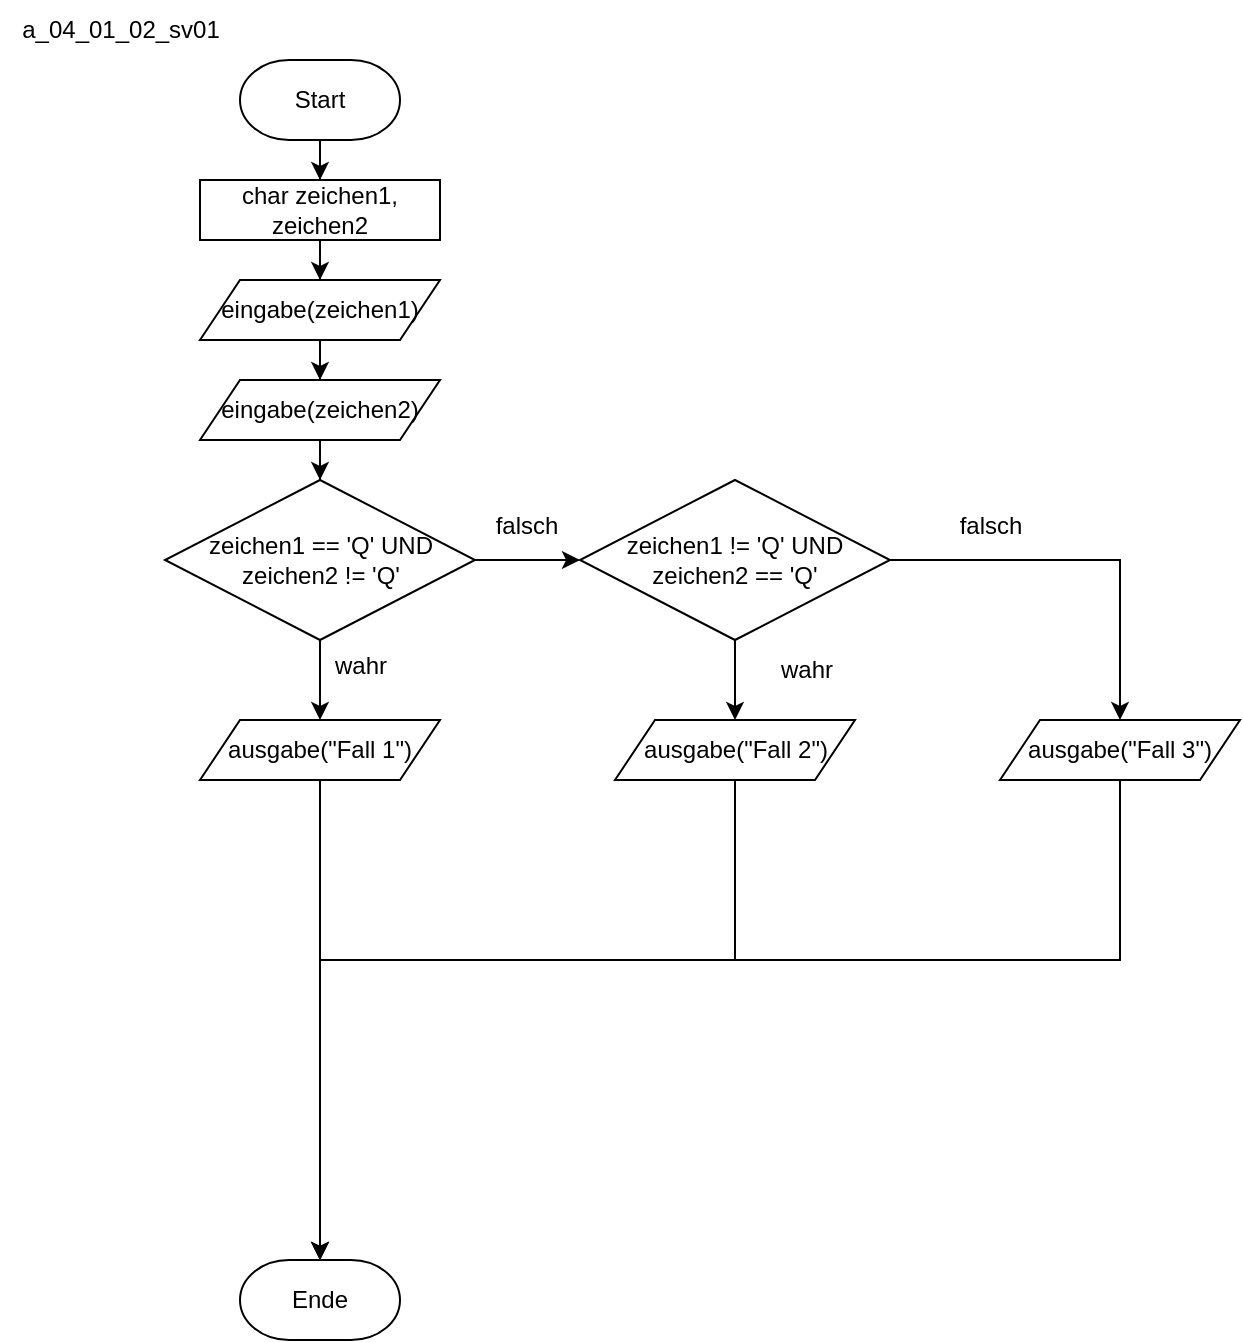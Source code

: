 <mxfile version="22.1.2" type="device">
  <diagram name="Seite-1" id="nIpsNATdK1xnseQw5tq7">
    <mxGraphModel dx="1102" dy="583" grid="1" gridSize="10" guides="1" tooltips="1" connect="1" arrows="1" fold="1" page="1" pageScale="1" pageWidth="827" pageHeight="1169" math="0" shadow="0">
      <root>
        <mxCell id="0" />
        <mxCell id="1" parent="0" />
        <mxCell id="QCPW4eA2JDyvcbZSrvEU-23" style="edgeStyle=orthogonalEdgeStyle;rounded=0;orthogonalLoop=1;jettySize=auto;html=1;" edge="1" parent="1" source="QCPW4eA2JDyvcbZSrvEU-1" target="QCPW4eA2JDyvcbZSrvEU-3">
          <mxGeometry relative="1" as="geometry" />
        </mxCell>
        <mxCell id="QCPW4eA2JDyvcbZSrvEU-1" value="Start" style="strokeWidth=1;html=1;shape=mxgraph.flowchart.terminator;whiteSpace=wrap;" vertex="1" parent="1">
          <mxGeometry x="140" y="40" width="80" height="40" as="geometry" />
        </mxCell>
        <mxCell id="QCPW4eA2JDyvcbZSrvEU-2" value="Ende" style="strokeWidth=1;html=1;shape=mxgraph.flowchart.terminator;whiteSpace=wrap;" vertex="1" parent="1">
          <mxGeometry x="140" y="640" width="80" height="40" as="geometry" />
        </mxCell>
        <mxCell id="QCPW4eA2JDyvcbZSrvEU-24" style="edgeStyle=orthogonalEdgeStyle;rounded=0;orthogonalLoop=1;jettySize=auto;html=1;" edge="1" parent="1" source="QCPW4eA2JDyvcbZSrvEU-3" target="QCPW4eA2JDyvcbZSrvEU-4">
          <mxGeometry relative="1" as="geometry" />
        </mxCell>
        <mxCell id="QCPW4eA2JDyvcbZSrvEU-3" value="char zeichen1, zeichen2" style="rounded=0;whiteSpace=wrap;html=1;" vertex="1" parent="1">
          <mxGeometry x="120" y="100" width="120" height="30" as="geometry" />
        </mxCell>
        <mxCell id="QCPW4eA2JDyvcbZSrvEU-25" style="edgeStyle=orthogonalEdgeStyle;rounded=0;orthogonalLoop=1;jettySize=auto;html=1;" edge="1" parent="1" source="QCPW4eA2JDyvcbZSrvEU-4" target="QCPW4eA2JDyvcbZSrvEU-5">
          <mxGeometry relative="1" as="geometry" />
        </mxCell>
        <mxCell id="QCPW4eA2JDyvcbZSrvEU-4" value="eingabe(zeichen1)" style="shape=parallelogram;perimeter=parallelogramPerimeter;whiteSpace=wrap;html=1;fixedSize=1;" vertex="1" parent="1">
          <mxGeometry x="120" y="150" width="120" height="30" as="geometry" />
        </mxCell>
        <mxCell id="QCPW4eA2JDyvcbZSrvEU-26" style="edgeStyle=orthogonalEdgeStyle;rounded=0;orthogonalLoop=1;jettySize=auto;html=1;" edge="1" parent="1" source="QCPW4eA2JDyvcbZSrvEU-5" target="QCPW4eA2JDyvcbZSrvEU-6">
          <mxGeometry relative="1" as="geometry" />
        </mxCell>
        <mxCell id="QCPW4eA2JDyvcbZSrvEU-5" value="eingabe(zeichen2)" style="shape=parallelogram;perimeter=parallelogramPerimeter;whiteSpace=wrap;html=1;fixedSize=1;" vertex="1" parent="1">
          <mxGeometry x="120" y="200" width="120" height="30" as="geometry" />
        </mxCell>
        <mxCell id="QCPW4eA2JDyvcbZSrvEU-8" style="edgeStyle=orthogonalEdgeStyle;rounded=0;orthogonalLoop=1;jettySize=auto;html=1;" edge="1" parent="1" source="QCPW4eA2JDyvcbZSrvEU-6" target="QCPW4eA2JDyvcbZSrvEU-7">
          <mxGeometry relative="1" as="geometry" />
        </mxCell>
        <mxCell id="QCPW4eA2JDyvcbZSrvEU-10" style="edgeStyle=orthogonalEdgeStyle;rounded=0;orthogonalLoop=1;jettySize=auto;html=1;" edge="1" parent="1" source="QCPW4eA2JDyvcbZSrvEU-6" target="QCPW4eA2JDyvcbZSrvEU-9">
          <mxGeometry relative="1" as="geometry">
            <mxPoint x="280" y="310" as="targetPoint" />
          </mxGeometry>
        </mxCell>
        <mxCell id="QCPW4eA2JDyvcbZSrvEU-6" value="zeichen1 == &#39;Q&#39; UND zeichen2 != &#39;Q&#39;" style="rhombus;whiteSpace=wrap;html=1;" vertex="1" parent="1">
          <mxGeometry x="102.5" y="250" width="155" height="80" as="geometry" />
        </mxCell>
        <mxCell id="QCPW4eA2JDyvcbZSrvEU-7" value="ausgabe(&quot;Fall 1&quot;)" style="shape=parallelogram;perimeter=parallelogramPerimeter;whiteSpace=wrap;html=1;fixedSize=1;" vertex="1" parent="1">
          <mxGeometry x="120" y="370" width="120" height="30" as="geometry" />
        </mxCell>
        <mxCell id="QCPW4eA2JDyvcbZSrvEU-15" style="edgeStyle=orthogonalEdgeStyle;rounded=0;orthogonalLoop=1;jettySize=auto;html=1;" edge="1" parent="1" source="QCPW4eA2JDyvcbZSrvEU-9" target="QCPW4eA2JDyvcbZSrvEU-14">
          <mxGeometry relative="1" as="geometry" />
        </mxCell>
        <mxCell id="QCPW4eA2JDyvcbZSrvEU-20" style="edgeStyle=orthogonalEdgeStyle;rounded=0;orthogonalLoop=1;jettySize=auto;html=1;" edge="1" parent="1" source="QCPW4eA2JDyvcbZSrvEU-9" target="QCPW4eA2JDyvcbZSrvEU-19">
          <mxGeometry relative="1" as="geometry" />
        </mxCell>
        <mxCell id="QCPW4eA2JDyvcbZSrvEU-9" value="zeichen1 != &#39;Q&#39; UND zeichen2 == &#39;Q&#39;" style="rhombus;whiteSpace=wrap;html=1;" vertex="1" parent="1">
          <mxGeometry x="310" y="250" width="155" height="80" as="geometry" />
        </mxCell>
        <mxCell id="QCPW4eA2JDyvcbZSrvEU-11" value="wahr" style="text;html=1;align=center;verticalAlign=middle;resizable=0;points=[];autosize=1;strokeColor=none;fillColor=none;" vertex="1" parent="1">
          <mxGeometry x="175" y="328" width="50" height="30" as="geometry" />
        </mxCell>
        <mxCell id="QCPW4eA2JDyvcbZSrvEU-12" value="falsch" style="text;html=1;align=center;verticalAlign=middle;resizable=0;points=[];autosize=1;strokeColor=none;fillColor=none;" vertex="1" parent="1">
          <mxGeometry x="257.5" y="258" width="50" height="30" as="geometry" />
        </mxCell>
        <mxCell id="QCPW4eA2JDyvcbZSrvEU-13" style="edgeStyle=orthogonalEdgeStyle;rounded=0;orthogonalLoop=1;jettySize=auto;html=1;entryX=0.5;entryY=0;entryDx=0;entryDy=0;entryPerimeter=0;" edge="1" parent="1" source="QCPW4eA2JDyvcbZSrvEU-7" target="QCPW4eA2JDyvcbZSrvEU-2">
          <mxGeometry relative="1" as="geometry" />
        </mxCell>
        <mxCell id="QCPW4eA2JDyvcbZSrvEU-21" style="edgeStyle=orthogonalEdgeStyle;rounded=0;orthogonalLoop=1;jettySize=auto;html=1;" edge="1" parent="1" source="QCPW4eA2JDyvcbZSrvEU-14" target="QCPW4eA2JDyvcbZSrvEU-2">
          <mxGeometry relative="1" as="geometry">
            <Array as="points">
              <mxPoint x="388" y="490" />
              <mxPoint x="180" y="490" />
            </Array>
          </mxGeometry>
        </mxCell>
        <mxCell id="QCPW4eA2JDyvcbZSrvEU-14" value="ausgabe(&quot;Fall 2&quot;)" style="shape=parallelogram;perimeter=parallelogramPerimeter;whiteSpace=wrap;html=1;fixedSize=1;" vertex="1" parent="1">
          <mxGeometry x="327.5" y="370" width="120" height="30" as="geometry" />
        </mxCell>
        <mxCell id="QCPW4eA2JDyvcbZSrvEU-17" value="wahr" style="text;html=1;align=center;verticalAlign=middle;resizable=0;points=[];autosize=1;strokeColor=none;fillColor=none;" vertex="1" parent="1">
          <mxGeometry x="397.5" y="330" width="50" height="30" as="geometry" />
        </mxCell>
        <mxCell id="QCPW4eA2JDyvcbZSrvEU-18" value="falsch" style="text;html=1;align=center;verticalAlign=middle;resizable=0;points=[];autosize=1;strokeColor=none;fillColor=none;" vertex="1" parent="1">
          <mxGeometry x="490" y="258" width="50" height="30" as="geometry" />
        </mxCell>
        <mxCell id="QCPW4eA2JDyvcbZSrvEU-22" style="edgeStyle=orthogonalEdgeStyle;rounded=0;orthogonalLoop=1;jettySize=auto;html=1;" edge="1" parent="1" source="QCPW4eA2JDyvcbZSrvEU-19" target="QCPW4eA2JDyvcbZSrvEU-2">
          <mxGeometry relative="1" as="geometry">
            <Array as="points">
              <mxPoint x="580" y="490" />
              <mxPoint x="180" y="490" />
            </Array>
          </mxGeometry>
        </mxCell>
        <mxCell id="QCPW4eA2JDyvcbZSrvEU-19" value="ausgabe(&quot;Fall 3&quot;)" style="shape=parallelogram;perimeter=parallelogramPerimeter;whiteSpace=wrap;html=1;fixedSize=1;" vertex="1" parent="1">
          <mxGeometry x="520" y="370" width="120" height="30" as="geometry" />
        </mxCell>
        <mxCell id="QCPW4eA2JDyvcbZSrvEU-27" value="a_04_01_02_sv01" style="text;html=1;align=center;verticalAlign=middle;resizable=0;points=[];autosize=1;strokeColor=none;fillColor=none;" vertex="1" parent="1">
          <mxGeometry x="20" y="10" width="120" height="30" as="geometry" />
        </mxCell>
      </root>
    </mxGraphModel>
  </diagram>
</mxfile>
